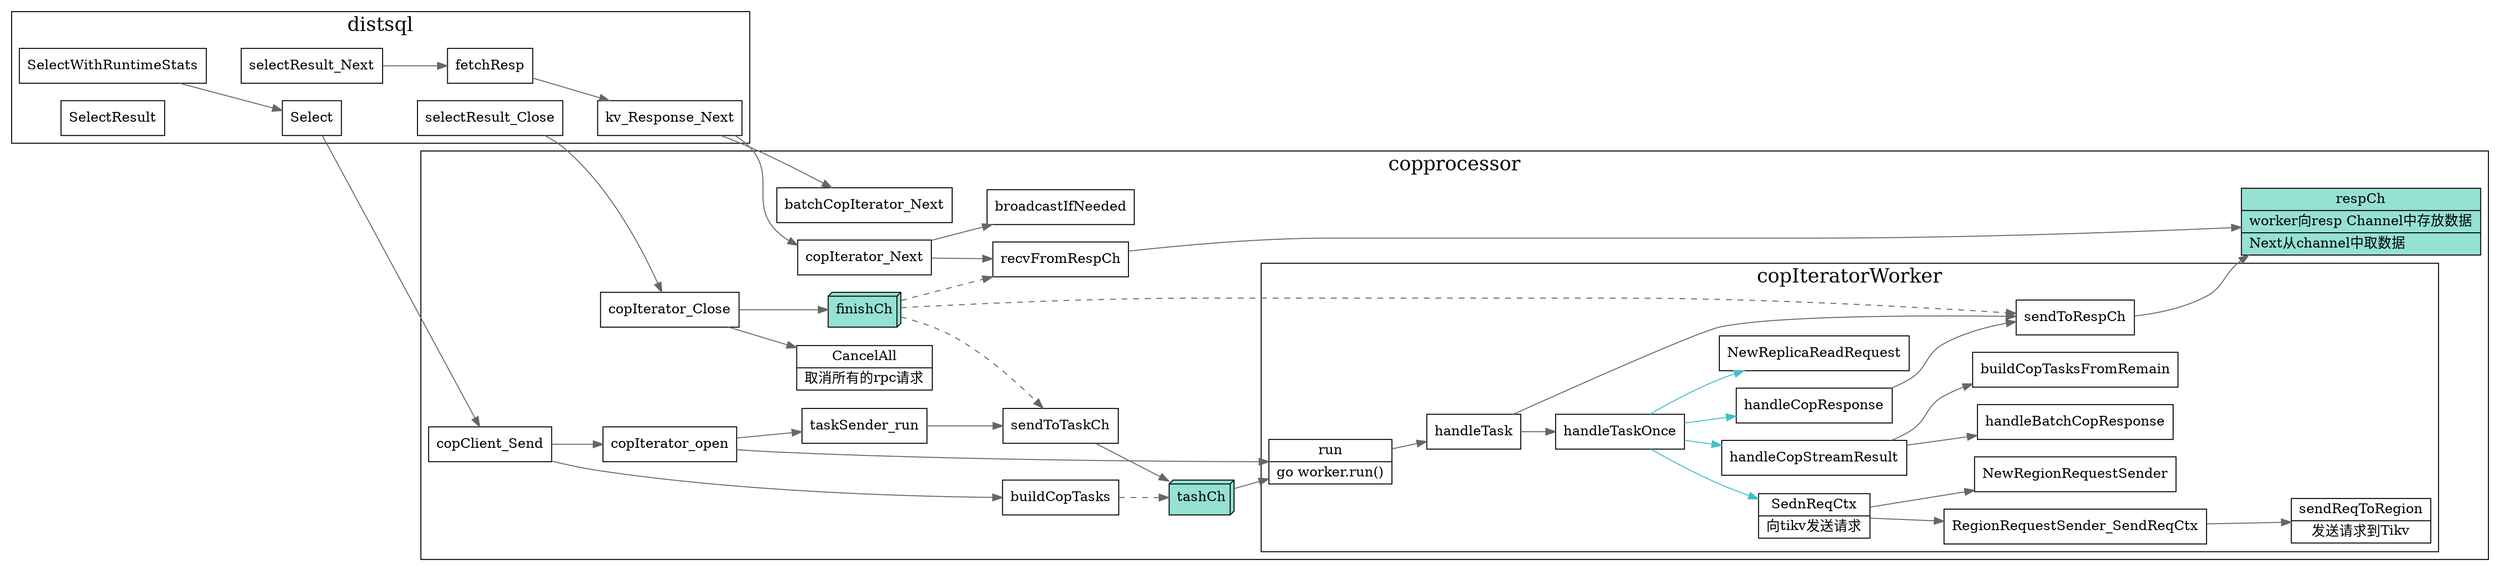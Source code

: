digraph table_reader_executor {
  node[shape=box];
  edge[color=gray40];
  newrank=true;
  rankdir=LR;

  subgraph cluster_copprocessor {
    graph[label="copprocessor";fontsize=20;];
    taskCh[
      fillcolor="#95e1d3"
      style=filled;
      shape=box3d;
      label="tashCh"
    ];
    copIterator_Next -> {
      recvFromRespCh;
      broadcastIfNeeded;
    }
    taskCh -> run;
    copIterator_open ->  {
      taskSender_run;
      run;
    }
    taskSender_run -> sendToTaskCh;
    run[
      shape="record";
      label="{{
        run|
        go worker.run()
      }}";
    ];
    recvFromRespCh -> respCh;
    respCh[
      fillcolor="#95e1d3"
      style=filled;
      shape=box3d;
      label="respCh"
    ];
    sendToRespCh -> respCh;
    batchCopIterator_Next;


    subgraph cluster_copIteratorWorker {
      graph[label="copIteratorWorker";fontsize=20;];
      run -> handleTask -> {
        sendToRespCh;
        handleTaskOnce;
      }
      handleTaskOnce -> {
        NewReplicaReadRequest;
        SendReqCtx;
        handleCopResponse;
        handleCopStreamResult;
      }[color="#3fc1c9"];

      handleCopResponse -> sendToRespCh;
      handleCopStreamResult -> {
        handleBatchCopResponse;
        buildCopTasksFromRemain;
      }
      SendReqCtx[
        shape="record";
        label="{{
          SednReqCtx|
          向tikv发送请求
        }}";
      ];
      SendReqCtx -> {
        NewRegionRequestSender;
        RegionRequestSender_SendReqCtx;
      }
      RegionRequestSender_SendReqCtx -> sendReqToRegion;
      sendReqToRegion[
        shape="record";
        label="{{
          sendReqToRegion|
          发送请求到Tikv
        }}";
      ];
    }
    copClient_Send -> {
      copIterator_open;
      buildCopTasks;
    }
    buildCopTasks -> taskCh[style=dashed];
    sendToTaskCh -> taskCh;
    finishCh[
      fillcolor="#95e1d3"
      style=filled;
      shape=box3d;
      label="finishCh"
    ];
    finishCh -> {
      recvFromRespCh;
      sendToRespCh;
      sendToTaskCh;
    }[style=dashed];
    copIterator_Close -> {
      CancelAll;
      finishCh;
    }
    CancelAll[
      shape="record";
      label="{{
      CancelAll|
      取消所有的rpc请求\l
      }}";
    ];
    respCh[
      shape="record";
      label="{{
        respCh|
        worker向resp Channel中存放数据\l|
        Next从channel中取数据\l
      }}";
    ];
  }

  subgraph cluster_distsql {
    graph[label="distsql";fontsize=20;];
    selectResult_Next -> {
      fetchResp;
    }
    fetchResp -> kv_Response_Next;
    kv_Response_Next -> {
      copIterator_Next;
      batchCopIterator_Next;
    }
    SelectWithRuntimeStats -> Select;
    Select -> copClient_Send;
    SelectResult;
    selectResult_Close -> {
      copIterator_Close;
    };
  }
}

